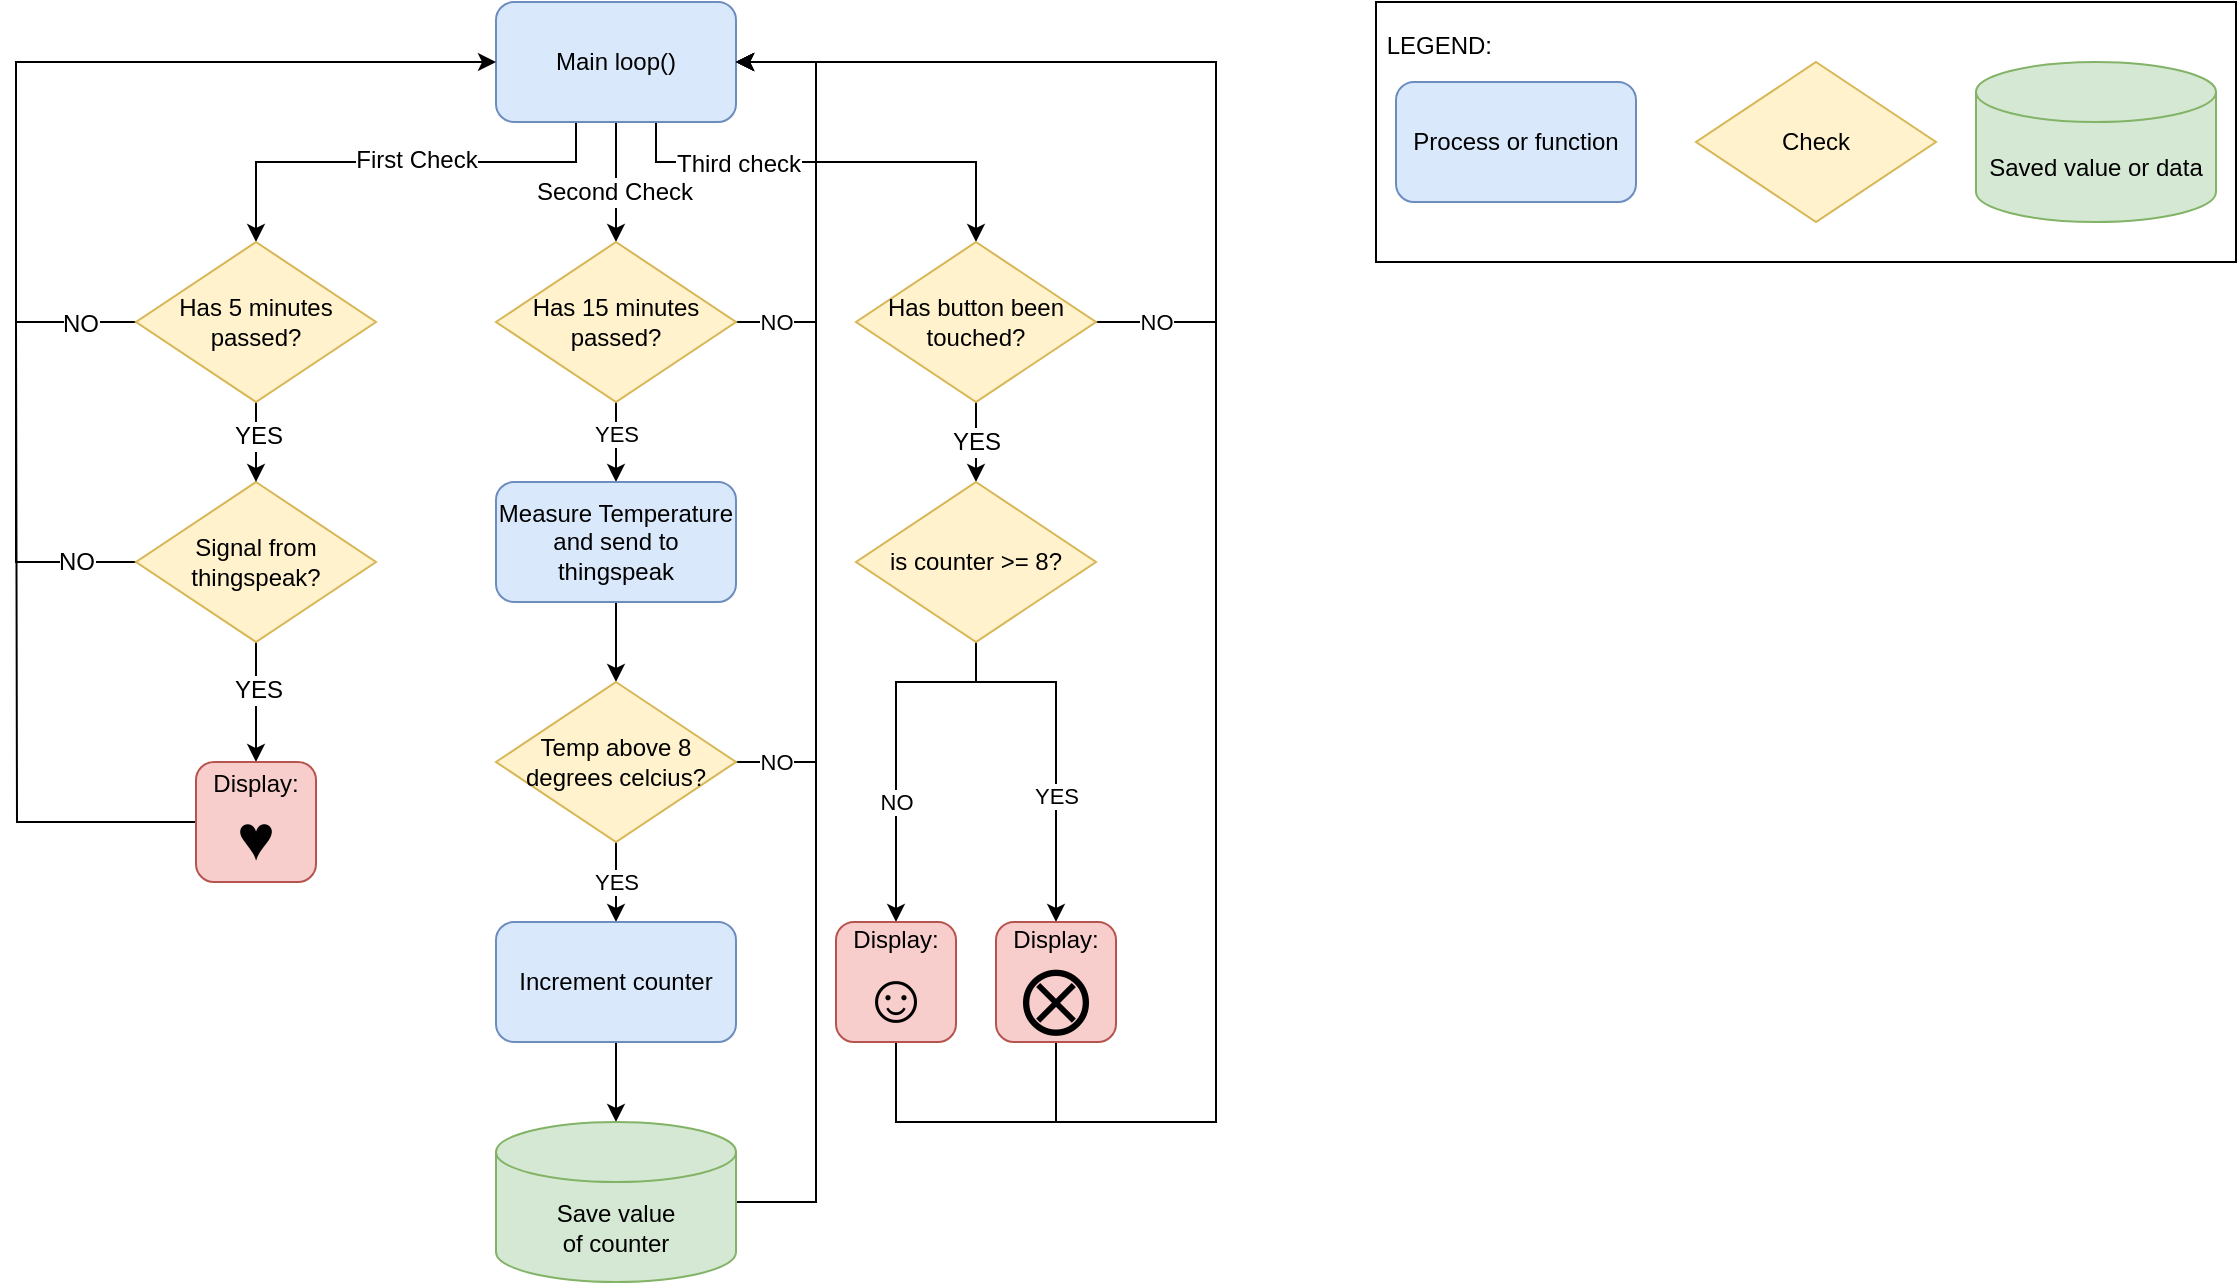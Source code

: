<mxfile version="17.5.0" type="github">
  <diagram id="5TBrRAbkIkiDny05DDcc" name="Page-1">
    <mxGraphModel dx="946" dy="598" grid="1" gridSize="10" guides="1" tooltips="1" connect="1" arrows="1" fold="1" page="0" pageScale="1" pageWidth="827" pageHeight="1169" math="0" shadow="0">
      <root>
        <mxCell id="0" />
        <mxCell id="1" parent="0" />
        <mxCell id="OD7rqPLrzNohdYKxFNVN-20" style="edgeStyle=orthogonalEdgeStyle;rounded=0;orthogonalLoop=1;jettySize=auto;html=1;entryX=0.5;entryY=0;entryDx=0;entryDy=0;" parent="1" source="OD7rqPLrzNohdYKxFNVN-1" target="OD7rqPLrzNohdYKxFNVN-19" edge="1">
          <mxGeometry relative="1" as="geometry">
            <Array as="points">
              <mxPoint x="400" y="160" />
              <mxPoint x="560" y="160" />
            </Array>
          </mxGeometry>
        </mxCell>
        <mxCell id="OD7rqPLrzNohdYKxFNVN-47" value="Third check" style="edgeLabel;html=1;align=center;verticalAlign=middle;resizable=0;points=[];fontSize=12;" parent="OD7rqPLrzNohdYKxFNVN-20" vertex="1" connectable="0">
          <mxGeometry x="0.067" y="-1" relative="1" as="geometry">
            <mxPoint x="-57" as="offset" />
          </mxGeometry>
        </mxCell>
        <mxCell id="OD7rqPLrzNohdYKxFNVN-48" style="edgeStyle=orthogonalEdgeStyle;rounded=0;orthogonalLoop=1;jettySize=auto;html=1;fontSize=12;" parent="1" source="OD7rqPLrzNohdYKxFNVN-1" target="OD7rqPLrzNohdYKxFNVN-2" edge="1">
          <mxGeometry relative="1" as="geometry">
            <Array as="points">
              <mxPoint x="380" y="170" />
              <mxPoint x="380" y="170" />
            </Array>
          </mxGeometry>
        </mxCell>
        <mxCell id="OD7rqPLrzNohdYKxFNVN-49" value="Second Check" style="edgeLabel;html=1;align=center;verticalAlign=middle;resizable=0;points=[];fontSize=12;" parent="OD7rqPLrzNohdYKxFNVN-48" vertex="1" connectable="0">
          <mxGeometry x="0.167" y="-1" relative="1" as="geometry">
            <mxPoint as="offset" />
          </mxGeometry>
        </mxCell>
        <mxCell id="OD7rqPLrzNohdYKxFNVN-58" style="edgeStyle=orthogonalEdgeStyle;rounded=0;orthogonalLoop=1;jettySize=auto;html=1;entryX=0.5;entryY=0;entryDx=0;entryDy=0;fontSize=32;endArrow=classic;endFill=1;" parent="1" source="OD7rqPLrzNohdYKxFNVN-1" target="OD7rqPLrzNohdYKxFNVN-57" edge="1">
          <mxGeometry relative="1" as="geometry">
            <Array as="points">
              <mxPoint x="360" y="160" />
              <mxPoint x="200" y="160" />
            </Array>
          </mxGeometry>
        </mxCell>
        <mxCell id="OD7rqPLrzNohdYKxFNVN-60" value="First Check" style="edgeLabel;html=1;align=center;verticalAlign=middle;resizable=0;points=[];fontSize=12;" parent="OD7rqPLrzNohdYKxFNVN-58" vertex="1" connectable="0">
          <mxGeometry x="0.118" y="-1" relative="1" as="geometry">
            <mxPoint x="23" as="offset" />
          </mxGeometry>
        </mxCell>
        <mxCell id="OD7rqPLrzNohdYKxFNVN-1" value="Main loop()" style="rounded=1;whiteSpace=wrap;html=1;fillColor=#dae8fc;strokeColor=#6c8ebf;sketch=0;shadow=0;glass=0;" parent="1" vertex="1">
          <mxGeometry x="320" y="80" width="120" height="60" as="geometry" />
        </mxCell>
        <mxCell id="OD7rqPLrzNohdYKxFNVN-6" style="edgeStyle=orthogonalEdgeStyle;rounded=0;orthogonalLoop=1;jettySize=auto;html=1;entryX=1;entryY=0.5;entryDx=0;entryDy=0;" parent="1" source="OD7rqPLrzNohdYKxFNVN-2" target="OD7rqPLrzNohdYKxFNVN-1" edge="1">
          <mxGeometry relative="1" as="geometry">
            <Array as="points">
              <mxPoint x="480" y="240" />
              <mxPoint x="480" y="110" />
            </Array>
          </mxGeometry>
        </mxCell>
        <mxCell id="OD7rqPLrzNohdYKxFNVN-7" value="NO" style="edgeLabel;html=1;align=center;verticalAlign=middle;resizable=0;points=[];" parent="OD7rqPLrzNohdYKxFNVN-6" vertex="1" connectable="0">
          <mxGeometry x="-0.162" y="-3" relative="1" as="geometry">
            <mxPoint x="-23" y="48" as="offset" />
          </mxGeometry>
        </mxCell>
        <mxCell id="OD7rqPLrzNohdYKxFNVN-9" style="edgeStyle=orthogonalEdgeStyle;rounded=0;orthogonalLoop=1;jettySize=auto;html=1;" parent="1" source="OD7rqPLrzNohdYKxFNVN-2" target="OD7rqPLrzNohdYKxFNVN-8" edge="1">
          <mxGeometry relative="1" as="geometry" />
        </mxCell>
        <mxCell id="OD7rqPLrzNohdYKxFNVN-13" value="YES" style="edgeLabel;html=1;align=center;verticalAlign=middle;resizable=0;points=[];" parent="OD7rqPLrzNohdYKxFNVN-9" vertex="1" connectable="0">
          <mxGeometry x="-0.2" relative="1" as="geometry">
            <mxPoint as="offset" />
          </mxGeometry>
        </mxCell>
        <mxCell id="OD7rqPLrzNohdYKxFNVN-2" value="Has 15 minutes passed?" style="rhombus;whiteSpace=wrap;html=1;fillColor=#fff2cc;strokeColor=#d6b656;" parent="1" vertex="1">
          <mxGeometry x="320" y="200" width="120" height="80" as="geometry" />
        </mxCell>
        <mxCell id="OD7rqPLrzNohdYKxFNVN-11" style="edgeStyle=orthogonalEdgeStyle;rounded=0;orthogonalLoop=1;jettySize=auto;html=1;entryX=0.5;entryY=0;entryDx=0;entryDy=0;" parent="1" source="OD7rqPLrzNohdYKxFNVN-8" target="OD7rqPLrzNohdYKxFNVN-10" edge="1">
          <mxGeometry relative="1" as="geometry" />
        </mxCell>
        <mxCell id="OD7rqPLrzNohdYKxFNVN-8" value="Measure Temperature and send to thingspeak" style="rounded=1;whiteSpace=wrap;html=1;fillColor=#dae8fc;strokeColor=#6c8ebf;" parent="1" vertex="1">
          <mxGeometry x="320" y="320" width="120" height="60" as="geometry" />
        </mxCell>
        <mxCell id="OD7rqPLrzNohdYKxFNVN-14" style="edgeStyle=orthogonalEdgeStyle;rounded=0;orthogonalLoop=1;jettySize=auto;html=1;" parent="1" source="OD7rqPLrzNohdYKxFNVN-10" edge="1">
          <mxGeometry relative="1" as="geometry">
            <mxPoint x="440" y="110" as="targetPoint" />
            <Array as="points">
              <mxPoint x="480" y="460" />
              <mxPoint x="480" y="110" />
            </Array>
          </mxGeometry>
        </mxCell>
        <mxCell id="OD7rqPLrzNohdYKxFNVN-15" value="NO" style="edgeLabel;html=1;align=center;verticalAlign=middle;resizable=0;points=[];" parent="OD7rqPLrzNohdYKxFNVN-14" vertex="1" connectable="0">
          <mxGeometry x="-0.161" y="1" relative="1" as="geometry">
            <mxPoint x="-19" y="140" as="offset" />
          </mxGeometry>
        </mxCell>
        <mxCell id="OD7rqPLrzNohdYKxFNVN-17" value="YES" style="edgeStyle=orthogonalEdgeStyle;rounded=0;orthogonalLoop=1;jettySize=auto;html=1;" parent="1" source="OD7rqPLrzNohdYKxFNVN-10" target="OD7rqPLrzNohdYKxFNVN-16" edge="1">
          <mxGeometry relative="1" as="geometry" />
        </mxCell>
        <mxCell id="OD7rqPLrzNohdYKxFNVN-10" value="Temp above 8 degrees celcius?" style="rhombus;whiteSpace=wrap;html=1;fillColor=#fff2cc;strokeColor=#d6b656;" parent="1" vertex="1">
          <mxGeometry x="320" y="420" width="120" height="80" as="geometry" />
        </mxCell>
        <mxCell id="OD7rqPLrzNohdYKxFNVN-23" style="edgeStyle=orthogonalEdgeStyle;rounded=0;orthogonalLoop=1;jettySize=auto;html=1;" parent="1" source="OD7rqPLrzNohdYKxFNVN-16" target="OD7rqPLrzNohdYKxFNVN-22" edge="1">
          <mxGeometry relative="1" as="geometry" />
        </mxCell>
        <mxCell id="OD7rqPLrzNohdYKxFNVN-16" value="Increment counter" style="rounded=1;whiteSpace=wrap;html=1;fillColor=#dae8fc;strokeColor=#6c8ebf;" parent="1" vertex="1">
          <mxGeometry x="320" y="540" width="120" height="60" as="geometry" />
        </mxCell>
        <mxCell id="OD7rqPLrzNohdYKxFNVN-25" style="edgeStyle=orthogonalEdgeStyle;rounded=0;orthogonalLoop=1;jettySize=auto;html=1;entryX=1;entryY=0.5;entryDx=0;entryDy=0;" parent="1" source="OD7rqPLrzNohdYKxFNVN-19" target="OD7rqPLrzNohdYKxFNVN-1" edge="1">
          <mxGeometry relative="1" as="geometry">
            <Array as="points">
              <mxPoint x="680" y="240" />
              <mxPoint x="680" y="110" />
            </Array>
          </mxGeometry>
        </mxCell>
        <mxCell id="OD7rqPLrzNohdYKxFNVN-26" value="NO" style="edgeLabel;html=1;align=center;verticalAlign=middle;resizable=0;points=[];" parent="OD7rqPLrzNohdYKxFNVN-25" vertex="1" connectable="0">
          <mxGeometry x="-0.27" y="-1" relative="1" as="geometry">
            <mxPoint x="-31" y="97" as="offset" />
          </mxGeometry>
        </mxCell>
        <mxCell id="OD7rqPLrzNohdYKxFNVN-28" style="edgeStyle=orthogonalEdgeStyle;rounded=0;orthogonalLoop=1;jettySize=auto;html=1;entryX=0.5;entryY=0;entryDx=0;entryDy=0;" parent="1" source="OD7rqPLrzNohdYKxFNVN-19" edge="1">
          <mxGeometry relative="1" as="geometry">
            <mxPoint x="560" y="320" as="targetPoint" />
          </mxGeometry>
        </mxCell>
        <mxCell id="OD7rqPLrzNohdYKxFNVN-65" value="YES" style="edgeLabel;html=1;align=center;verticalAlign=middle;resizable=0;points=[];fontSize=12;" parent="OD7rqPLrzNohdYKxFNVN-28" vertex="1" connectable="0">
          <mxGeometry x="-0.5" y="3" relative="1" as="geometry">
            <mxPoint x="-3" y="10" as="offset" />
          </mxGeometry>
        </mxCell>
        <mxCell id="OD7rqPLrzNohdYKxFNVN-19" value="Has button been touched?" style="rhombus;whiteSpace=wrap;html=1;fillColor=#fff2cc;strokeColor=#d6b656;" parent="1" vertex="1">
          <mxGeometry x="500" y="200" width="120" height="80" as="geometry" />
        </mxCell>
        <mxCell id="OD7rqPLrzNohdYKxFNVN-50" style="edgeStyle=orthogonalEdgeStyle;rounded=0;orthogonalLoop=1;jettySize=auto;html=1;entryX=1;entryY=0.5;entryDx=0;entryDy=0;fontSize=12;" parent="1" source="OD7rqPLrzNohdYKxFNVN-22" target="OD7rqPLrzNohdYKxFNVN-1" edge="1">
          <mxGeometry relative="1" as="geometry">
            <Array as="points">
              <mxPoint x="480" y="680" />
              <mxPoint x="480" y="110" />
            </Array>
          </mxGeometry>
        </mxCell>
        <mxCell id="OD7rqPLrzNohdYKxFNVN-22" value="Save value &lt;br&gt;of counter" style="shape=cylinder3;whiteSpace=wrap;html=1;boundedLbl=1;backgroundOutline=1;size=15;fillColor=#d5e8d4;strokeColor=#82b366;" parent="1" vertex="1">
          <mxGeometry x="320" y="640" width="120" height="80" as="geometry" />
        </mxCell>
        <mxCell id="OD7rqPLrzNohdYKxFNVN-35" style="edgeStyle=orthogonalEdgeStyle;rounded=0;orthogonalLoop=1;jettySize=auto;html=1;" parent="1" source="OD7rqPLrzNohdYKxFNVN-30" target="OD7rqPLrzNohdYKxFNVN-31" edge="1">
          <mxGeometry relative="1" as="geometry">
            <Array as="points">
              <mxPoint x="560" y="420" />
              <mxPoint x="520" y="420" />
            </Array>
          </mxGeometry>
        </mxCell>
        <mxCell id="OD7rqPLrzNohdYKxFNVN-37" value="NO" style="edgeLabel;html=1;align=center;verticalAlign=middle;resizable=0;points=[];" parent="OD7rqPLrzNohdYKxFNVN-35" vertex="1" connectable="0">
          <mxGeometry x="0.244" y="-3" relative="1" as="geometry">
            <mxPoint x="3" y="8" as="offset" />
          </mxGeometry>
        </mxCell>
        <mxCell id="OD7rqPLrzNohdYKxFNVN-36" style="edgeStyle=orthogonalEdgeStyle;rounded=0;orthogonalLoop=1;jettySize=auto;html=1;entryX=0.5;entryY=0;entryDx=0;entryDy=0;" parent="1" source="OD7rqPLrzNohdYKxFNVN-30" target="OD7rqPLrzNohdYKxFNVN-34" edge="1">
          <mxGeometry relative="1" as="geometry">
            <Array as="points">
              <mxPoint x="560" y="420" />
              <mxPoint x="600" y="420" />
            </Array>
          </mxGeometry>
        </mxCell>
        <mxCell id="OD7rqPLrzNohdYKxFNVN-38" value="YES" style="edgeLabel;html=1;align=center;verticalAlign=middle;resizable=0;points=[];" parent="OD7rqPLrzNohdYKxFNVN-36" vertex="1" connectable="0">
          <mxGeometry x="0.3" relative="1" as="geometry">
            <mxPoint as="offset" />
          </mxGeometry>
        </mxCell>
        <mxCell id="OD7rqPLrzNohdYKxFNVN-30" value="is counter &amp;gt;= 8?" style="rhombus;whiteSpace=wrap;html=1;fillColor=#fff2cc;strokeColor=#d6b656;" parent="1" vertex="1">
          <mxGeometry x="500" y="320" width="120" height="80" as="geometry" />
        </mxCell>
        <mxCell id="OD7rqPLrzNohdYKxFNVN-51" style="edgeStyle=orthogonalEdgeStyle;rounded=0;orthogonalLoop=1;jettySize=auto;html=1;entryX=1;entryY=0.5;entryDx=0;entryDy=0;fontSize=12;" parent="1" source="OD7rqPLrzNohdYKxFNVN-31" target="OD7rqPLrzNohdYKxFNVN-1" edge="1">
          <mxGeometry relative="1" as="geometry">
            <Array as="points">
              <mxPoint x="520" y="640" />
              <mxPoint x="680" y="640" />
              <mxPoint x="680" y="110" />
            </Array>
          </mxGeometry>
        </mxCell>
        <mxCell id="OD7rqPLrzNohdYKxFNVN-31" value="&lt;font&gt;&lt;font style=&quot;font-size: 12px&quot;&gt;Display:&lt;/font&gt;&lt;br&gt;&lt;font style=&quot;font-size: 35px&quot;&gt;☺︎&lt;/font&gt;&lt;/font&gt;" style="rounded=1;whiteSpace=wrap;html=1;fillColor=#f8cecc;strokeColor=#b85450;" parent="1" vertex="1">
          <mxGeometry x="490" y="540" width="60" height="60" as="geometry" />
        </mxCell>
        <mxCell id="OD7rqPLrzNohdYKxFNVN-52" style="edgeStyle=orthogonalEdgeStyle;rounded=0;orthogonalLoop=1;jettySize=auto;html=1;fontSize=12;endArrow=none;endFill=0;" parent="1" source="OD7rqPLrzNohdYKxFNVN-34" edge="1">
          <mxGeometry relative="1" as="geometry">
            <mxPoint x="600" y="640" as="targetPoint" />
          </mxGeometry>
        </mxCell>
        <mxCell id="OD7rqPLrzNohdYKxFNVN-34" value="&lt;font&gt;&lt;font style=&quot;font-size: 12px&quot;&gt;Display:&lt;/font&gt;&lt;br&gt;&lt;span style=&quot;font-size: 35px&quot;&gt;⨂&lt;/span&gt;&lt;/font&gt;" style="rounded=1;whiteSpace=wrap;html=1;fillColor=#f8cecc;strokeColor=#b85450;" parent="1" vertex="1">
          <mxGeometry x="570" y="540" width="60" height="60" as="geometry" />
        </mxCell>
        <mxCell id="OD7rqPLrzNohdYKxFNVN-43" style="edgeStyle=orthogonalEdgeStyle;rounded=0;orthogonalLoop=1;jettySize=auto;html=1;entryX=0;entryY=0.5;entryDx=0;entryDy=0;fontSize=12;" parent="1" source="OD7rqPLrzNohdYKxFNVN-41" target="OD7rqPLrzNohdYKxFNVN-1" edge="1">
          <mxGeometry relative="1" as="geometry">
            <Array as="points">
              <mxPoint x="80" y="360" />
              <mxPoint x="80" y="110" />
            </Array>
          </mxGeometry>
        </mxCell>
        <mxCell id="OD7rqPLrzNohdYKxFNVN-44" value="NO" style="edgeLabel;html=1;align=center;verticalAlign=middle;resizable=0;points=[];fontSize=12;" parent="OD7rqPLrzNohdYKxFNVN-43" vertex="1" connectable="0">
          <mxGeometry x="0.063" y="-3" relative="1" as="geometry">
            <mxPoint x="27" y="232" as="offset" />
          </mxGeometry>
        </mxCell>
        <mxCell id="OD7rqPLrzNohdYKxFNVN-54" style="edgeStyle=orthogonalEdgeStyle;rounded=0;orthogonalLoop=1;jettySize=auto;html=1;fontSize=12;endArrow=classic;endFill=1;" parent="1" source="OD7rqPLrzNohdYKxFNVN-41" target="OD7rqPLrzNohdYKxFNVN-53" edge="1">
          <mxGeometry relative="1" as="geometry" />
        </mxCell>
        <mxCell id="OD7rqPLrzNohdYKxFNVN-66" value="YES" style="edgeLabel;html=1;align=center;verticalAlign=middle;resizable=0;points=[];fontSize=12;" parent="OD7rqPLrzNohdYKxFNVN-54" vertex="1" connectable="0">
          <mxGeometry x="-0.2" y="1" relative="1" as="geometry">
            <mxPoint as="offset" />
          </mxGeometry>
        </mxCell>
        <mxCell id="OD7rqPLrzNohdYKxFNVN-41" value="Signal from thingspeak?" style="rhombus;whiteSpace=wrap;html=1;fillColor=#fff2cc;strokeColor=#d6b656;" parent="1" vertex="1">
          <mxGeometry x="140" y="320" width="120" height="80" as="geometry" />
        </mxCell>
        <mxCell id="OD7rqPLrzNohdYKxFNVN-56" style="edgeStyle=orthogonalEdgeStyle;rounded=0;orthogonalLoop=1;jettySize=auto;html=1;fontSize=12;endArrow=none;endFill=0;" parent="1" source="OD7rqPLrzNohdYKxFNVN-53" edge="1">
          <mxGeometry relative="1" as="geometry">
            <mxPoint x="80" y="240" as="targetPoint" />
          </mxGeometry>
        </mxCell>
        <mxCell id="OD7rqPLrzNohdYKxFNVN-53" value="&lt;font&gt;&lt;font style=&quot;font-size: 12px&quot;&gt;Display:&lt;/font&gt;&lt;br&gt;&lt;font style=&quot;font-size: 32px&quot;&gt;♥︎&lt;/font&gt;&lt;br&gt;&lt;/font&gt;" style="rounded=1;whiteSpace=wrap;html=1;fillColor=#f8cecc;strokeColor=#b85450;" parent="1" vertex="1">
          <mxGeometry x="170" y="460" width="60" height="60" as="geometry" />
        </mxCell>
        <mxCell id="OD7rqPLrzNohdYKxFNVN-61" style="edgeStyle=orthogonalEdgeStyle;rounded=0;orthogonalLoop=1;jettySize=auto;html=1;fontSize=12;endArrow=none;endFill=0;" parent="1" source="OD7rqPLrzNohdYKxFNVN-57" edge="1">
          <mxGeometry relative="1" as="geometry">
            <mxPoint x="80" y="240" as="targetPoint" />
          </mxGeometry>
        </mxCell>
        <mxCell id="OD7rqPLrzNohdYKxFNVN-62" value="NO" style="edgeLabel;html=1;align=center;verticalAlign=middle;resizable=0;points=[];fontSize=12;" parent="OD7rqPLrzNohdYKxFNVN-61" vertex="1" connectable="0">
          <mxGeometry x="-0.067" y="1" relative="1" as="geometry">
            <mxPoint as="offset" />
          </mxGeometry>
        </mxCell>
        <mxCell id="OD7rqPLrzNohdYKxFNVN-63" style="edgeStyle=orthogonalEdgeStyle;rounded=0;orthogonalLoop=1;jettySize=auto;html=1;fontSize=12;endArrow=classic;endFill=1;" parent="1" source="OD7rqPLrzNohdYKxFNVN-57" target="OD7rqPLrzNohdYKxFNVN-41" edge="1">
          <mxGeometry relative="1" as="geometry" />
        </mxCell>
        <mxCell id="OD7rqPLrzNohdYKxFNVN-64" value="YES" style="edgeLabel;html=1;align=center;verticalAlign=middle;resizable=0;points=[];fontSize=12;" parent="OD7rqPLrzNohdYKxFNVN-63" vertex="1" connectable="0">
          <mxGeometry x="-0.15" y="1" relative="1" as="geometry">
            <mxPoint as="offset" />
          </mxGeometry>
        </mxCell>
        <mxCell id="OD7rqPLrzNohdYKxFNVN-57" value="Has 5 minutes passed?" style="rhombus;whiteSpace=wrap;html=1;fillColor=#fff2cc;strokeColor=#d6b656;" parent="1" vertex="1">
          <mxGeometry x="140" y="200" width="120" height="80" as="geometry" />
        </mxCell>
        <mxCell id="OD7rqPLrzNohdYKxFNVN-74" value="&amp;nbsp;LEGEND:&lt;br&gt;&lt;br&gt;&lt;br&gt;&lt;br&gt;&lt;br&gt;&lt;br&gt;&lt;br&gt;" style="rounded=0;whiteSpace=wrap;html=1;fontSize=12;align=left;" parent="1" vertex="1">
          <mxGeometry x="760" y="80" width="430" height="130" as="geometry" />
        </mxCell>
        <mxCell id="OD7rqPLrzNohdYKxFNVN-75" value="Process or function" style="rounded=1;whiteSpace=wrap;html=1;fontSize=12;fillColor=#dae8fc;strokeColor=#6c8ebf;" parent="1" vertex="1">
          <mxGeometry x="770" y="120" width="120" height="60" as="geometry" />
        </mxCell>
        <mxCell id="OD7rqPLrzNohdYKxFNVN-76" value="Check" style="rhombus;whiteSpace=wrap;html=1;fillColor=#fff2cc;strokeColor=#d6b656;" parent="1" vertex="1">
          <mxGeometry x="920" y="110" width="120" height="80" as="geometry" />
        </mxCell>
        <mxCell id="OD7rqPLrzNohdYKxFNVN-80" value="Saved value or data" style="shape=cylinder3;whiteSpace=wrap;html=1;boundedLbl=1;backgroundOutline=1;size=15;fontSize=12;fillColor=#d5e8d4;strokeColor=#82b366;" parent="1" vertex="1">
          <mxGeometry x="1060" y="110" width="120" height="80" as="geometry" />
        </mxCell>
      </root>
    </mxGraphModel>
  </diagram>
</mxfile>
